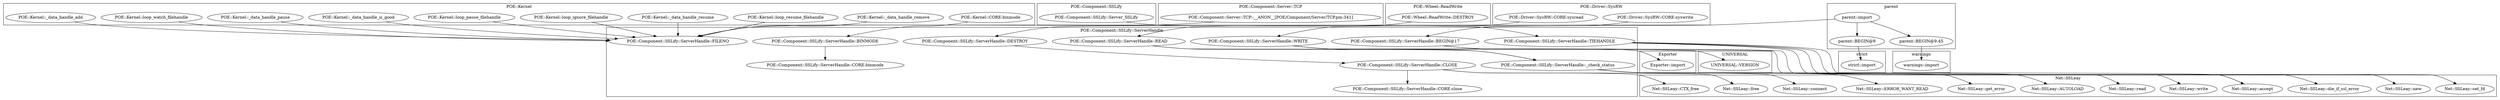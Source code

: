 digraph {
graph [overlap=false]
subgraph cluster_POE_Kernel {
	label="POE::Kernel";
	"POE::Kernel::CORE:binmode";
	"POE::Kernel::loop_ignore_filehandle";
	"POE::Kernel::loop_pause_filehandle";
	"POE::Kernel::_data_handle_is_good";
	"POE::Kernel::_data_handle_pause";
	"POE::Kernel::loop_watch_filehandle";
	"POE::Kernel::_data_handle_add";
	"POE::Kernel::_data_handle_remove";
	"POE::Kernel::loop_resume_filehandle";
	"POE::Kernel::_data_handle_resume";
}
subgraph cluster_POE_Component_SSLify_ServerHandle {
	label="POE::Component::SSLify::ServerHandle";
	"POE::Component::SSLify::ServerHandle::_check_status";
	"POE::Component::SSLify::ServerHandle::FILENO";
	"POE::Component::SSLify::ServerHandle::CLOSE";
	"POE::Component::SSLify::ServerHandle::BEGIN@17";
	"POE::Component::SSLify::ServerHandle::DESTROY";
	"POE::Component::SSLify::ServerHandle::READ";
	"POE::Component::SSLify::ServerHandle::WRITE";
	"POE::Component::SSLify::ServerHandle::CORE:binmode";
	"POE::Component::SSLify::ServerHandle::BINMODE";
	"POE::Component::SSLify::ServerHandle::TIEHANDLE";
	"POE::Component::SSLify::ServerHandle::CORE:close";
}
subgraph cluster_Exporter {
	label="Exporter";
	"Exporter::import";
}
subgraph cluster_POE_Component_SSLify {
	label="POE::Component::SSLify";
	"POE::Component::SSLify::Server_SSLify";
}
subgraph cluster_warnings {
	label="warnings";
	"warnings::import";
}
subgraph cluster_UNIVERSAL {
	label="UNIVERSAL";
	"UNIVERSAL::VERSION";
}
subgraph cluster_POE_Component_Server_TCP {
	label="POE::Component::Server::TCP";
	"POE::Component::Server::TCP::__ANON__[POE/Component/Server/TCP.pm:341]";
}
subgraph cluster_POE_Wheel_ReadWrite {
	label="POE::Wheel::ReadWrite";
	"POE::Wheel::ReadWrite::DESTROY";
}
subgraph cluster_POE_Driver_SysRW {
	label="POE::Driver::SysRW";
	"POE::Driver::SysRW::CORE:syswrite";
	"POE::Driver::SysRW::CORE:sysread";
}
subgraph cluster_strict {
	label="strict";
	"strict::import";
}
subgraph cluster_parent {
	label="parent";
	"parent::import";
	"parent::BEGIN@9";
	"parent::BEGIN@9.45";
}
subgraph cluster_Net_SSLeay {
	label="Net::SSLeay";
	"Net::SSLeay::get_error";
	"Net::SSLeay::free";
	"Net::SSLeay::ERROR_WANT_READ";
	"Net::SSLeay::die_if_ssl_error";
	"Net::SSLeay::AUTOLOAD";
	"Net::SSLeay::connect";
	"Net::SSLeay::new";
	"Net::SSLeay::write";
	"Net::SSLeay::read";
	"Net::SSLeay::accept";
	"Net::SSLeay::set_fd";
	"Net::SSLeay::CTX_free";
}
"parent::BEGIN@9.45" -> "warnings::import";
"POE::Component::SSLify::ServerHandle::BEGIN@17" -> "UNIVERSAL::VERSION";
"parent::import" -> "POE::Component::SSLify::ServerHandle::BEGIN@17";
"POE::Component::SSLify::ServerHandle::READ" -> "Net::SSLeay::read";
"POE::Component::SSLify::ServerHandle::WRITE" -> "Net::SSLeay::write";
"POE::Driver::SysRW::CORE:syswrite" -> "POE::Component::SSLify::ServerHandle::WRITE";
"POE::Driver::SysRW::CORE:sysread" -> "POE::Component::SSLify::ServerHandle::READ";
"parent::BEGIN@9" -> "strict::import";
"POE::Component::SSLify::ServerHandle::CLOSE" -> "POE::Component::SSLify::ServerHandle::CORE:close";
"POE::Component::SSLify::ServerHandle::DESTROY" -> "POE::Component::SSLify::ServerHandle::CLOSE";
"POE::Component::SSLify::ServerHandle::_check_status" -> "Net::SSLeay::AUTOLOAD";
"POE::Component::SSLify::ServerHandle::BEGIN@17" -> "Exporter::import";
"POE::Component::SSLify::ServerHandle::TIEHANDLE" -> "Net::SSLeay::new";
"POE::Component::SSLify::ServerHandle::CLOSE" -> "Net::SSLeay::free";
"POE::Component::SSLify::ServerHandle::BINMODE" -> "POE::Component::SSLify::ServerHandle::CORE:binmode";
"POE::Kernel::CORE:binmode" -> "POE::Component::SSLify::ServerHandle::BINMODE";
"POE::Component::SSLify::Server_SSLify" -> "POE::Component::SSLify::ServerHandle::TIEHANDLE";
"parent::import" -> "parent::BEGIN@9";
"POE::Kernel::loop_ignore_filehandle" -> "POE::Component::SSLify::ServerHandle::FILENO";
"POE::Kernel::_data_handle_is_good" -> "POE::Component::SSLify::ServerHandle::FILENO";
"POE::Component::Server::TCP::__ANON__[POE/Component/Server/TCP.pm:341]" -> "POE::Component::SSLify::ServerHandle::FILENO";
"POE::Kernel::loop_pause_filehandle" -> "POE::Component::SSLify::ServerHandle::FILENO";
"POE::Kernel::_data_handle_add" -> "POE::Component::SSLify::ServerHandle::FILENO";
"POE::Kernel::_data_handle_pause" -> "POE::Component::SSLify::ServerHandle::FILENO";
"POE::Kernel::loop_watch_filehandle" -> "POE::Component::SSLify::ServerHandle::FILENO";
"POE::Kernel::_data_handle_remove" -> "POE::Component::SSLify::ServerHandle::FILENO";
"POE::Kernel::loop_resume_filehandle" -> "POE::Component::SSLify::ServerHandle::FILENO";
"POE::Kernel::_data_handle_resume" -> "POE::Component::SSLify::ServerHandle::FILENO";
"parent::import" -> "parent::BEGIN@9.45";
"POE::Component::SSLify::ServerHandle::TIEHANDLE" -> "Net::SSLeay::set_fd";
"POE::Component::SSLify::ServerHandle::_check_status" -> "Net::SSLeay::get_error";
"POE::Component::SSLify::ServerHandle::_check_status" -> "Net::SSLeay::ERROR_WANT_READ";
"POE::Component::SSLify::ServerHandle::_check_status" -> "Net::SSLeay::connect";
"POE::Component::SSLify::ServerHandle::TIEHANDLE" -> "Net::SSLeay::die_if_ssl_error";
"POE::Component::SSLify::ServerHandle::CLOSE" -> "Net::SSLeay::CTX_free";
"POE::Component::SSLify::ServerHandle::_check_status" -> "Net::SSLeay::accept";
"POE::Component::SSLify::ServerHandle::TIEHANDLE" -> "Net::SSLeay::accept";
"POE::Wheel::ReadWrite::DESTROY" -> "POE::Component::SSLify::ServerHandle::DESTROY";
"POE::Component::SSLify::ServerHandle::READ" -> "POE::Component::SSLify::ServerHandle::_check_status";
"POE::Component::SSLify::ServerHandle::WRITE" -> "POE::Component::SSLify::ServerHandle::_check_status";
}
